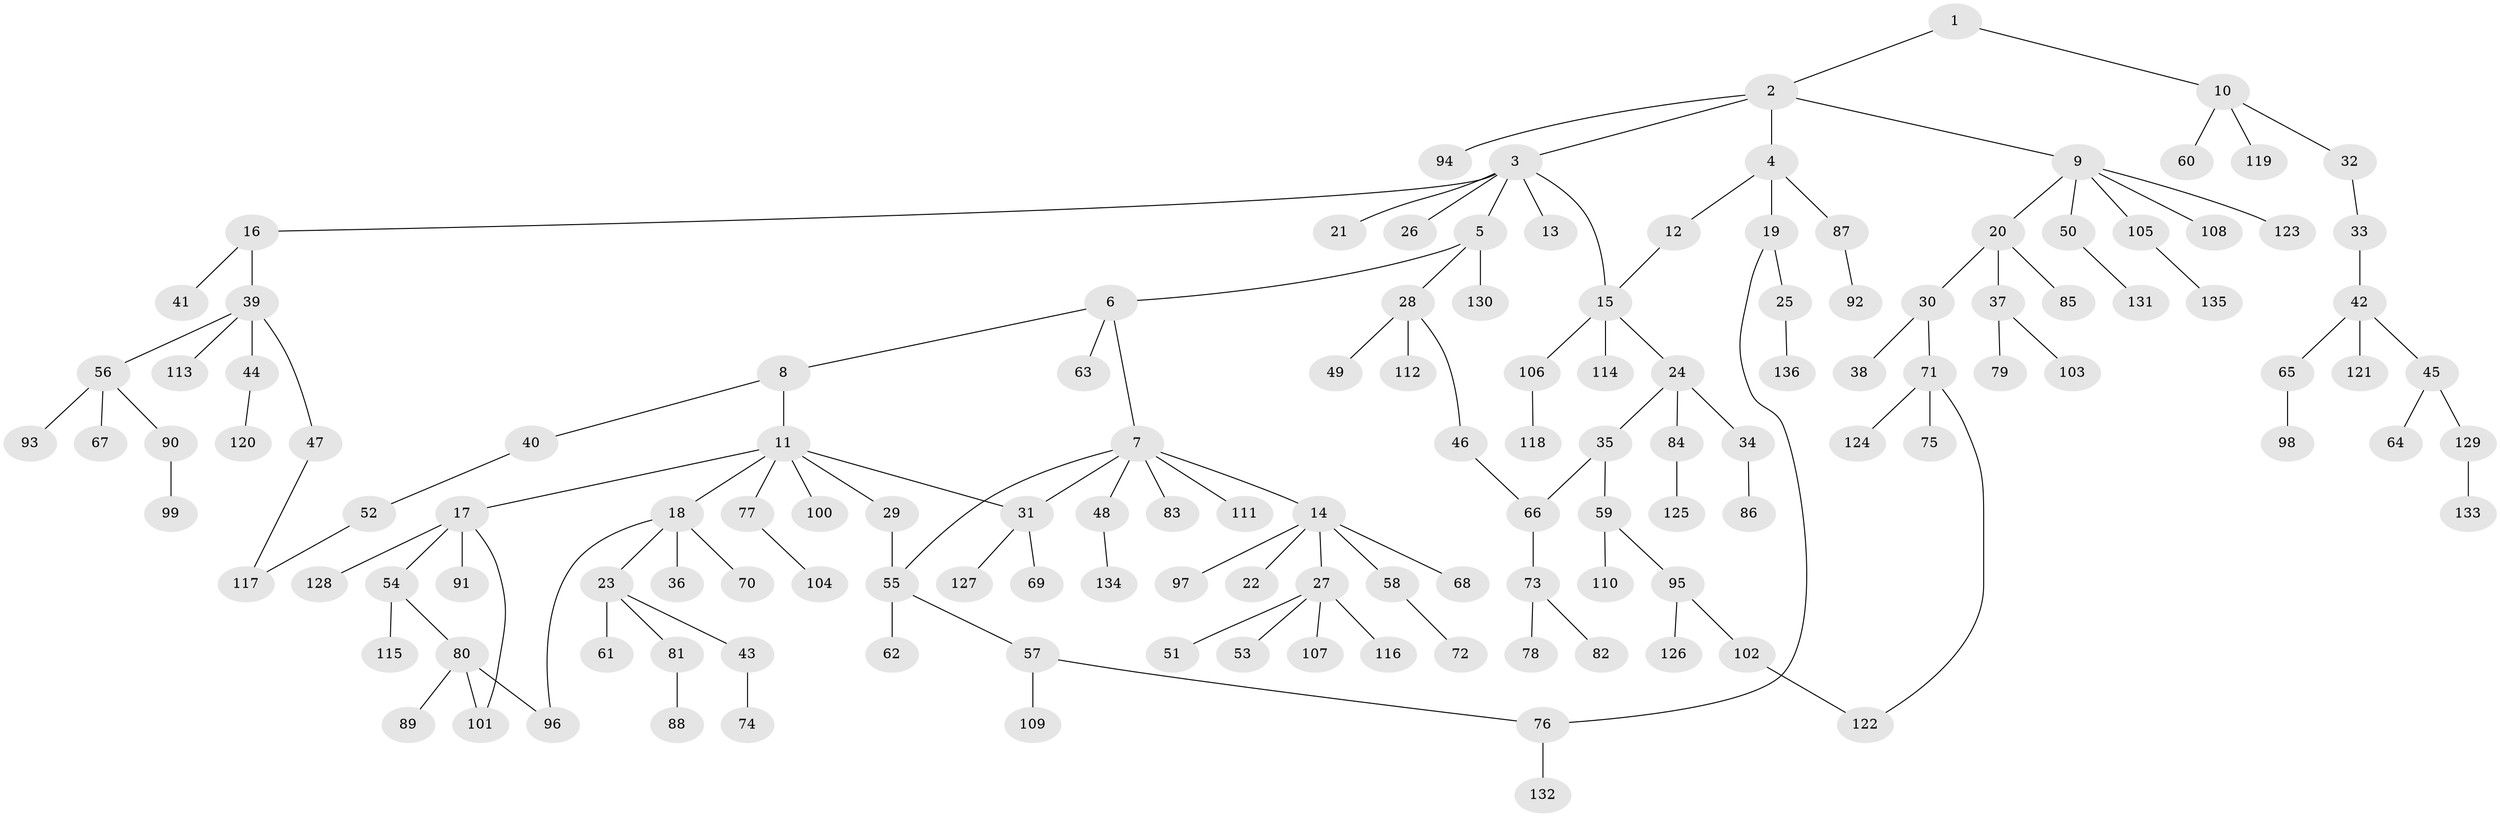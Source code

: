 // Generated by graph-tools (version 1.1) at 2025/01/03/09/25 03:01:10]
// undirected, 136 vertices, 144 edges
graph export_dot {
graph [start="1"]
  node [color=gray90,style=filled];
  1;
  2;
  3;
  4;
  5;
  6;
  7;
  8;
  9;
  10;
  11;
  12;
  13;
  14;
  15;
  16;
  17;
  18;
  19;
  20;
  21;
  22;
  23;
  24;
  25;
  26;
  27;
  28;
  29;
  30;
  31;
  32;
  33;
  34;
  35;
  36;
  37;
  38;
  39;
  40;
  41;
  42;
  43;
  44;
  45;
  46;
  47;
  48;
  49;
  50;
  51;
  52;
  53;
  54;
  55;
  56;
  57;
  58;
  59;
  60;
  61;
  62;
  63;
  64;
  65;
  66;
  67;
  68;
  69;
  70;
  71;
  72;
  73;
  74;
  75;
  76;
  77;
  78;
  79;
  80;
  81;
  82;
  83;
  84;
  85;
  86;
  87;
  88;
  89;
  90;
  91;
  92;
  93;
  94;
  95;
  96;
  97;
  98;
  99;
  100;
  101;
  102;
  103;
  104;
  105;
  106;
  107;
  108;
  109;
  110;
  111;
  112;
  113;
  114;
  115;
  116;
  117;
  118;
  119;
  120;
  121;
  122;
  123;
  124;
  125;
  126;
  127;
  128;
  129;
  130;
  131;
  132;
  133;
  134;
  135;
  136;
  1 -- 2;
  1 -- 10;
  2 -- 3;
  2 -- 4;
  2 -- 9;
  2 -- 94;
  3 -- 5;
  3 -- 13;
  3 -- 16;
  3 -- 21;
  3 -- 26;
  3 -- 15;
  4 -- 12;
  4 -- 19;
  4 -- 87;
  5 -- 6;
  5 -- 28;
  5 -- 130;
  6 -- 7;
  6 -- 8;
  6 -- 63;
  7 -- 14;
  7 -- 48;
  7 -- 83;
  7 -- 111;
  7 -- 55;
  7 -- 31;
  8 -- 11;
  8 -- 40;
  9 -- 20;
  9 -- 50;
  9 -- 105;
  9 -- 108;
  9 -- 123;
  10 -- 32;
  10 -- 60;
  10 -- 119;
  11 -- 17;
  11 -- 18;
  11 -- 29;
  11 -- 31;
  11 -- 77;
  11 -- 100;
  12 -- 15;
  14 -- 22;
  14 -- 27;
  14 -- 58;
  14 -- 68;
  14 -- 97;
  15 -- 24;
  15 -- 106;
  15 -- 114;
  16 -- 39;
  16 -- 41;
  17 -- 54;
  17 -- 91;
  17 -- 128;
  17 -- 101;
  18 -- 23;
  18 -- 36;
  18 -- 70;
  18 -- 96;
  19 -- 25;
  19 -- 76;
  20 -- 30;
  20 -- 37;
  20 -- 85;
  23 -- 43;
  23 -- 61;
  23 -- 81;
  24 -- 34;
  24 -- 35;
  24 -- 84;
  25 -- 136;
  27 -- 51;
  27 -- 53;
  27 -- 107;
  27 -- 116;
  28 -- 46;
  28 -- 49;
  28 -- 112;
  29 -- 55;
  30 -- 38;
  30 -- 71;
  31 -- 69;
  31 -- 127;
  32 -- 33;
  33 -- 42;
  34 -- 86;
  35 -- 59;
  35 -- 66;
  37 -- 79;
  37 -- 103;
  39 -- 44;
  39 -- 47;
  39 -- 56;
  39 -- 113;
  40 -- 52;
  42 -- 45;
  42 -- 65;
  42 -- 121;
  43 -- 74;
  44 -- 120;
  45 -- 64;
  45 -- 129;
  46 -- 66;
  47 -- 117;
  48 -- 134;
  50 -- 131;
  52 -- 117;
  54 -- 80;
  54 -- 115;
  55 -- 57;
  55 -- 62;
  56 -- 67;
  56 -- 90;
  56 -- 93;
  57 -- 109;
  57 -- 76;
  58 -- 72;
  59 -- 95;
  59 -- 110;
  65 -- 98;
  66 -- 73;
  71 -- 75;
  71 -- 122;
  71 -- 124;
  73 -- 78;
  73 -- 82;
  76 -- 132;
  77 -- 104;
  80 -- 89;
  80 -- 96;
  80 -- 101;
  81 -- 88;
  84 -- 125;
  87 -- 92;
  90 -- 99;
  95 -- 102;
  95 -- 126;
  102 -- 122;
  105 -- 135;
  106 -- 118;
  129 -- 133;
}
